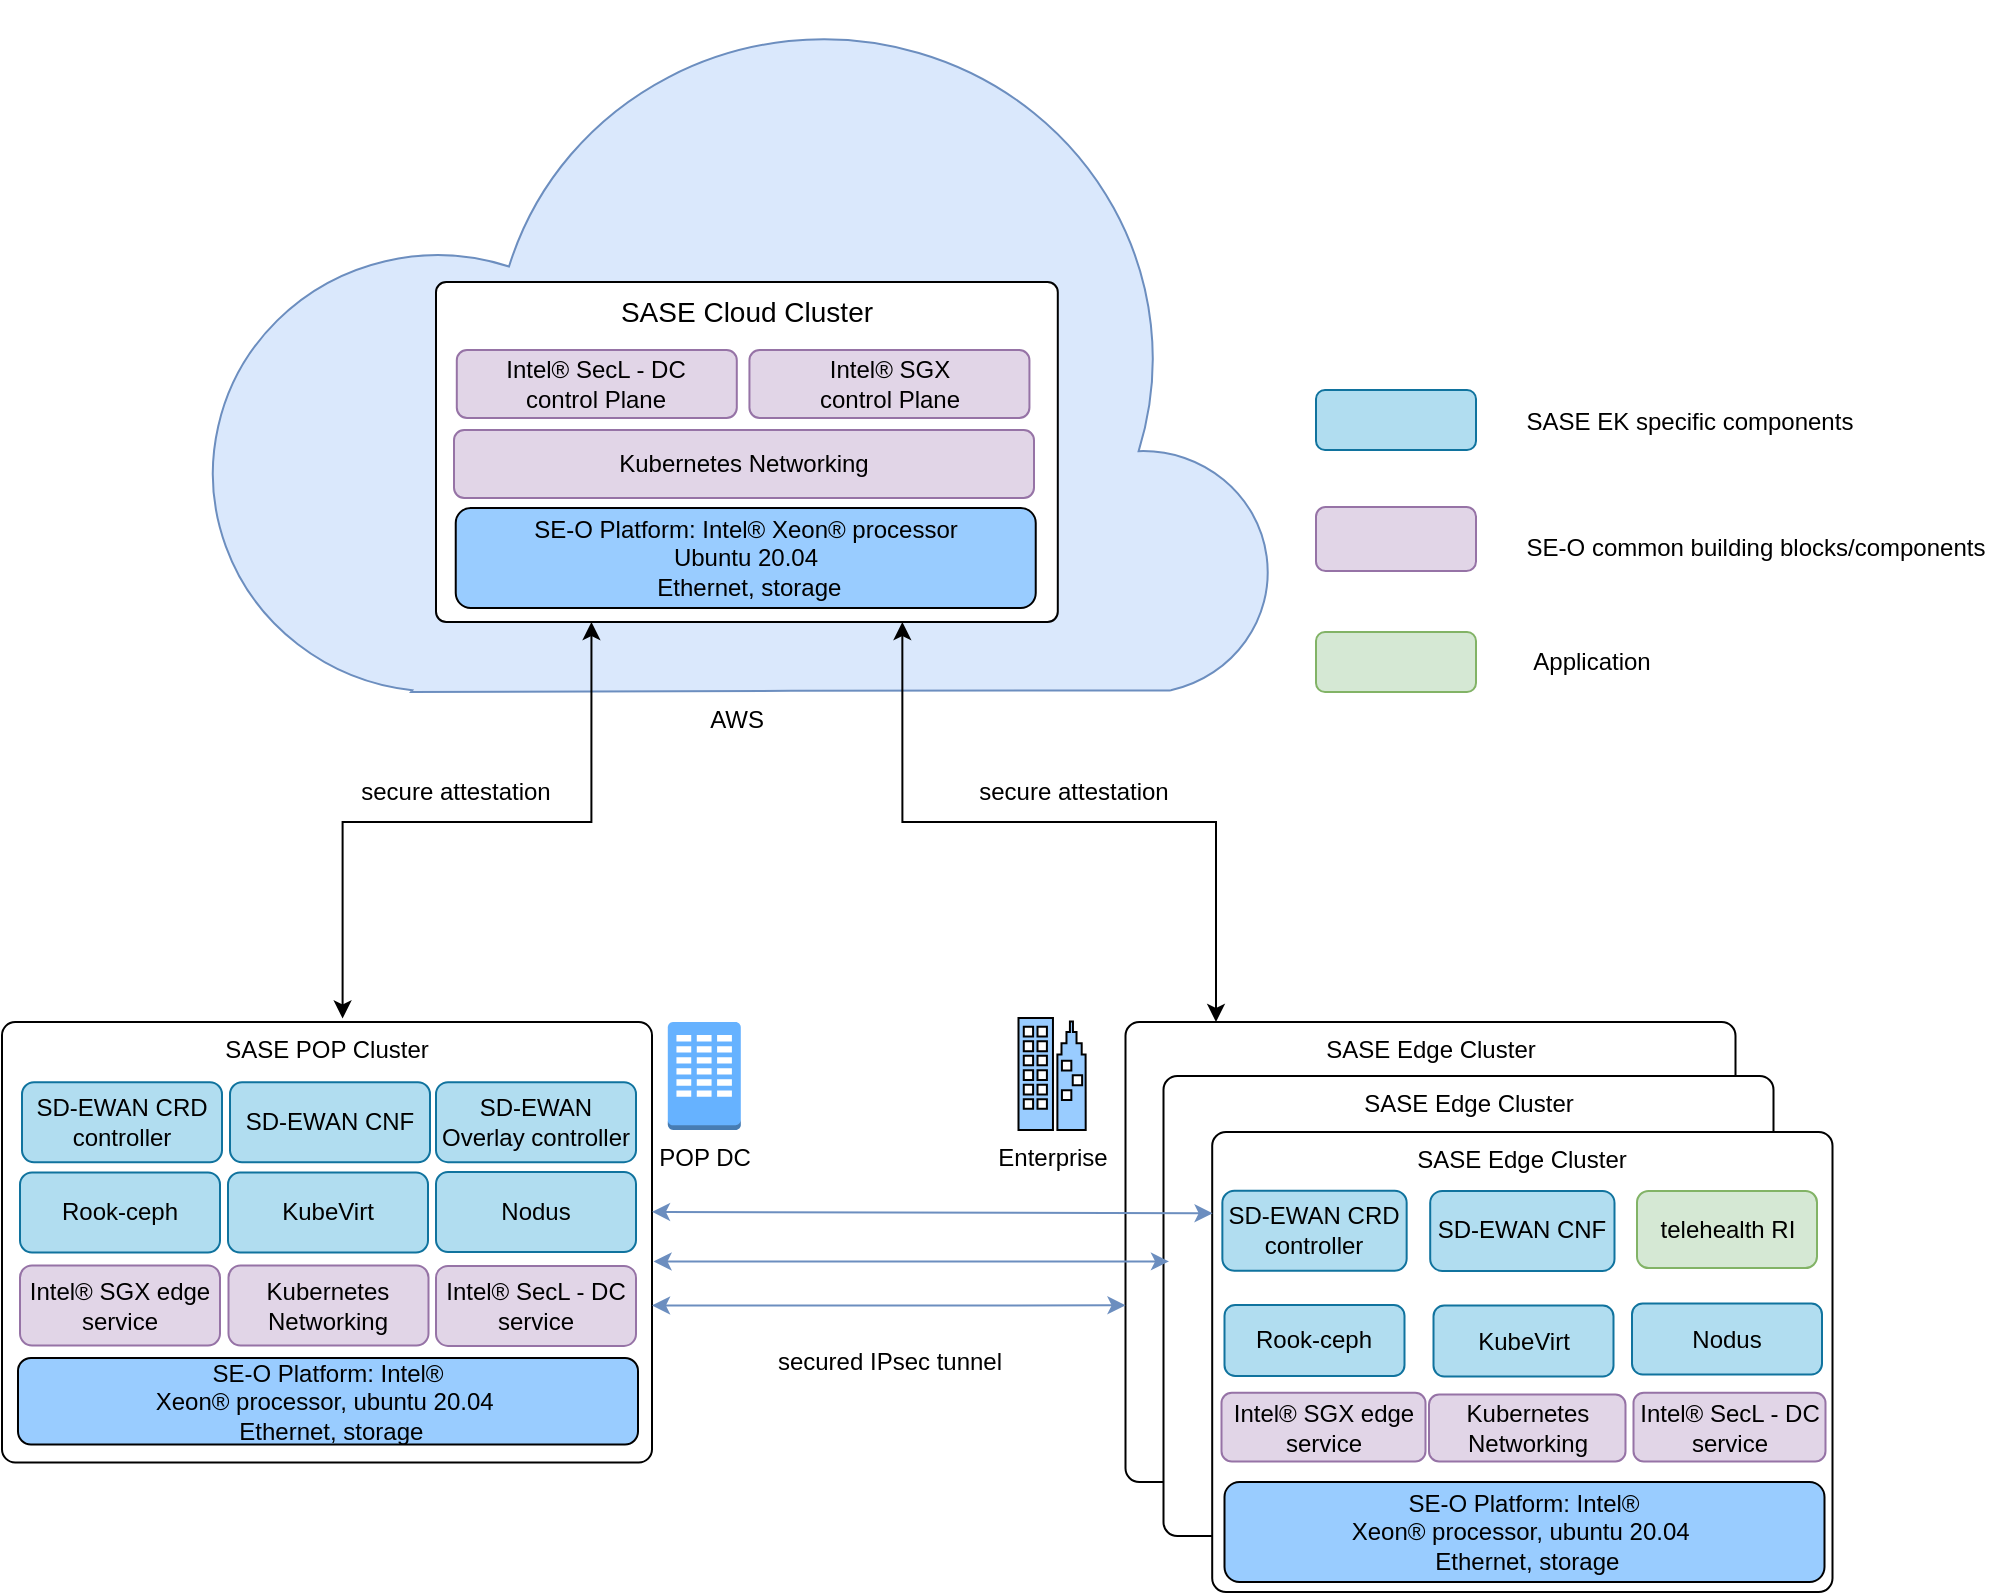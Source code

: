 <mxfile version="10.9.5" type="device"><diagram id="SOG_Og3VuhuIWVhy4-__" name="Page-1"><mxGraphModel dx="3730" dy="2471" grid="1" gridSize="10" guides="1" tooltips="1" connect="1" arrows="1" fold="1" page="1" pageScale="1" pageWidth="850" pageHeight="1100" math="0" shadow="0"><root><mxCell id="0"/><mxCell id="1" parent="0"/><mxCell id="O7EPT51mzlZF3ezYfBab-1" value="AWS" style="aspect=fixed;pointerEvents=1;shadow=0;dashed=0;html=1;labelPosition=center;verticalLabelPosition=bottom;verticalAlign=top;align=center;shape=mxgraph.azure.cloud;fillColor=#dae8fc;strokeColor=#6c8ebf;" vertex="1" parent="1"><mxGeometry x="-309.57" y="-340" width="539.07" height="345" as="geometry"/></mxCell><mxCell id="O7EPT51mzlZF3ezYfBab-2" value="SASE Edge Cluster" style="rounded=1;whiteSpace=wrap;html=1;align=center;verticalAlign=top;arcSize=3;" vertex="1" parent="1"><mxGeometry x="154.75" y="170" width="305" height="230" as="geometry"/></mxCell><mxCell id="O7EPT51mzlZF3ezYfBab-3" value="SASE POP Cluster" style="rounded=1;whiteSpace=wrap;html=1;align=center;verticalAlign=top;arcSize=3;" vertex="1" parent="1"><mxGeometry x="-407" y="170" width="325" height="220.25" as="geometry"/></mxCell><mxCell id="O7EPT51mzlZF3ezYfBab-4" value="SASE Edge Cluster" style="rounded=1;whiteSpace=wrap;html=1;align=center;verticalAlign=top;arcSize=3;" vertex="1" parent="1"><mxGeometry x="173.75" y="197" width="305" height="230" as="geometry"/></mxCell><mxCell id="O7EPT51mzlZF3ezYfBab-5" value="&lt;span style=&quot;color: rgb(0 , 0 , 0) ; font-family: &amp;#34;helvetica&amp;#34; ; font-size: 14px ; font-style: normal ; font-weight: 400 ; letter-spacing: normal ; text-align: center ; text-indent: 0px ; text-transform: none ; word-spacing: 0px ; background-color: rgb(255 , 255 , 255) ; display: inline ; float: none&quot;&gt;SASE Cloud Cluster&lt;/span&gt;" style="rounded=1;whiteSpace=wrap;html=1;align=center;verticalAlign=top;arcSize=3;" vertex="1" parent="1"><mxGeometry x="-190" y="-200" width="310.9" height="170" as="geometry"/></mxCell><mxCell id="O7EPT51mzlZF3ezYfBab-6" value="&lt;span&gt;Intel® SecL - DC service&lt;/span&gt;" style="rounded=1;whiteSpace=wrap;html=1;align=center;fillColor=#e1d5e7;strokeColor=#9673a6;" vertex="1" parent="1"><mxGeometry x="-190" y="291.94" width="100" height="40" as="geometry"/></mxCell><mxCell id="O7EPT51mzlZF3ezYfBab-7" value="" style="rounded=1;whiteSpace=wrap;html=1;align=center;fillColor=#e1d5e7;strokeColor=#9673a6;" vertex="1" parent="1"><mxGeometry x="250" y="-87.5" width="80" height="32" as="geometry"/></mxCell><mxCell id="O7EPT51mzlZF3ezYfBab-8" value="SASE Edge Cluster" style="rounded=1;whiteSpace=wrap;html=1;align=center;verticalAlign=top;arcSize=3;" vertex="1" parent="1"><mxGeometry x="198.1" y="225" width="310.15" height="230" as="geometry"/></mxCell><mxCell id="O7EPT51mzlZF3ezYfBab-9" value="SE-O Platform: Intel®&lt;br&gt;Xeon®&amp;nbsp;processor, ubuntu 20.04&amp;nbsp;&lt;br&gt;&amp;nbsp;Ethernet, storage" style="rounded=1;whiteSpace=wrap;html=1;strokeColor=#000000;fillColor=#99CCFF;fontColor=#000000;align=center;" vertex="1" parent="1"><mxGeometry x="204.25" y="400" width="300" height="50" as="geometry"/></mxCell><mxCell id="O7EPT51mzlZF3ezYfBab-10" value="secure attestation" style="text;html=1;strokeColor=none;fillColor=none;align=center;verticalAlign=middle;whiteSpace=wrap;rounded=0;" vertex="1" parent="1"><mxGeometry x="59" y="40" width="140" height="30" as="geometry"/></mxCell><mxCell id="O7EPT51mzlZF3ezYfBab-11" value="secured IPsec tunnel" style="text;html=1;strokeColor=none;fillColor=none;align=center;verticalAlign=middle;whiteSpace=wrap;rounded=0;" vertex="1" parent="1"><mxGeometry x="-46.28" y="325" width="166" height="30" as="geometry"/></mxCell><mxCell id="O7EPT51mzlZF3ezYfBab-12" value="SE-O Platform: Intel®&lt;br&gt;Xeon®&amp;nbsp;processor, ubuntu 20.04&amp;nbsp;&lt;br&gt;&amp;nbsp;Ethernet, storage" style="rounded=1;whiteSpace=wrap;html=1;strokeColor=#000000;fillColor=#99CCFF;fontColor=#000000;align=center;" vertex="1" parent="1"><mxGeometry x="-399" y="338" width="310" height="43.25" as="geometry"/></mxCell><mxCell id="O7EPT51mzlZF3ezYfBab-13" value="POP DC" style="outlineConnect=0;dashed=0;verticalLabelPosition=bottom;verticalAlign=top;align=center;html=1;shape=mxgraph.aws3.corporate_data_center;fillColor=#66B2FF;gradientColor=none;" vertex="1" parent="1"><mxGeometry x="-74.1" y="170" width="36.5" height="54" as="geometry"/></mxCell><mxCell id="O7EPT51mzlZF3ezYfBab-14" value="Enterprise" style="aspect=fixed;pointerEvents=1;shadow=0;dashed=0;html=1;labelPosition=center;verticalLabelPosition=bottom;verticalAlign=top;align=center;shape=mxgraph.azure.enterprise;fontColor=#000000;fillColor=#99CCFF;" vertex="1" parent="1"><mxGeometry x="101.25" y="168" width="33.6" height="56" as="geometry"/></mxCell><mxCell id="O7EPT51mzlZF3ezYfBab-15" value="telehealth RI" style="rounded=1;whiteSpace=wrap;html=1;align=center;fillColor=#d5e8d4;strokeColor=#82b366;" vertex="1" parent="1"><mxGeometry x="410.5" y="254.44" width="90" height="38.62" as="geometry"/></mxCell><mxCell id="O7EPT51mzlZF3ezYfBab-16" value="" style="endArrow=classic;startArrow=classic;html=1;rounded=0;fontSize=14;strokeColor=#6c8ebf;entryX=0;entryY=0.616;entryDx=0;entryDy=0;entryPerimeter=0;fillColor=#dae8fc;" edge="1" parent="1" target="O7EPT51mzlZF3ezYfBab-2"><mxGeometry width="50" height="50" relative="1" as="geometry"><mxPoint x="-82" y="311.75" as="sourcePoint"/><mxPoint x="170" y="312" as="targetPoint"/></mxGeometry></mxCell><mxCell id="O7EPT51mzlZF3ezYfBab-17" value="" style="endArrow=classic;startArrow=classic;html=1;rounded=0;fontSize=14;exitX=0.524;exitY=-0.008;exitDx=0;exitDy=0;exitPerimeter=0;entryX=0.25;entryY=1;entryDx=0;entryDy=0;edgeStyle=orthogonalEdgeStyle;" edge="1" parent="1" source="O7EPT51mzlZF3ezYfBab-3" target="O7EPT51mzlZF3ezYfBab-5"><mxGeometry width="50" height="50" relative="1" as="geometry"><mxPoint x="-240" y="160" as="sourcePoint"/><mxPoint x="-148.529" y="-33" as="targetPoint"/></mxGeometry></mxCell><mxCell id="O7EPT51mzlZF3ezYfBab-18" value="" style="endArrow=classic;startArrow=classic;html=1;rounded=0;fontSize=14;entryX=0.75;entryY=1;entryDx=0;entryDy=0;edgeStyle=orthogonalEdgeStyle;" edge="1" parent="1" target="O7EPT51mzlZF3ezYfBab-5"><mxGeometry width="50" height="50" relative="1" as="geometry"><mxPoint x="200" y="170" as="sourcePoint"/><mxPoint x="110" y="-20" as="targetPoint"/><Array as="points"><mxPoint x="200" y="70"/><mxPoint x="43" y="70"/></Array></mxGeometry></mxCell><mxCell id="O7EPT51mzlZF3ezYfBab-19" value="secure attestation" style="text;html=1;strokeColor=none;fillColor=none;align=center;verticalAlign=middle;whiteSpace=wrap;rounded=0;" vertex="1" parent="1"><mxGeometry x="-250" y="40" width="140" height="30" as="geometry"/></mxCell><mxCell id="O7EPT51mzlZF3ezYfBab-20" value="SD-EWAN CRD controller" style="rounded=1;whiteSpace=wrap;html=1;align=center;fillColor=#b1ddf0;strokeColor=#10739e;" vertex="1" parent="1"><mxGeometry x="-397" y="200.13" width="100" height="40" as="geometry"/></mxCell><mxCell id="O7EPT51mzlZF3ezYfBab-21" value="KubeVirt" style="rounded=1;whiteSpace=wrap;html=1;align=center;fillColor=#b1ddf0;strokeColor=#10739e;" vertex="1" parent="1"><mxGeometry x="-294" y="245.25" width="100" height="40" as="geometry"/></mxCell><mxCell id="O7EPT51mzlZF3ezYfBab-22" value="KubeVirt" style="rounded=1;whiteSpace=wrap;html=1;align=center;fillColor=#b1ddf0;strokeColor=#10739e;" vertex="1" parent="1"><mxGeometry x="308.75" y="311.75" width="90" height="35.5" as="geometry"/></mxCell><mxCell id="O7EPT51mzlZF3ezYfBab-23" value="SD-EWAN CRD controller" style="rounded=1;whiteSpace=wrap;html=1;align=center;fillColor=#b1ddf0;strokeColor=#10739e;" vertex="1" parent="1"><mxGeometry x="203.18" y="254.38" width="92.15" height="40" as="geometry"/></mxCell><mxCell id="O7EPT51mzlZF3ezYfBab-24" value="" style="rounded=1;whiteSpace=wrap;html=1;align=center;fillColor=#d5e8d4;strokeColor=#82b366;" vertex="1" parent="1"><mxGeometry x="250" y="-25" width="80" height="30" as="geometry"/></mxCell><mxCell id="O7EPT51mzlZF3ezYfBab-25" value="&amp;nbsp; &amp;nbsp;Application" style="text;html=1;strokeColor=none;fillColor=none;align=center;verticalAlign=middle;whiteSpace=wrap;rounded=0;" vertex="1" parent="1"><mxGeometry x="312.5" y="-25" width="140" height="30" as="geometry"/></mxCell><mxCell id="O7EPT51mzlZF3ezYfBab-26" value="" style="rounded=1;whiteSpace=wrap;html=1;align=center;fillColor=#b1ddf0;strokeColor=#10739e;" vertex="1" parent="1"><mxGeometry x="250" y="-146" width="80" height="30" as="geometry"/></mxCell><mxCell id="O7EPT51mzlZF3ezYfBab-27" value="SASE EK specific components" style="text;html=1;strokeColor=none;fillColor=none;align=center;verticalAlign=middle;whiteSpace=wrap;rounded=0;" vertex="1" parent="1"><mxGeometry x="345" y="-145" width="183.5" height="30" as="geometry"/></mxCell><mxCell id="O7EPT51mzlZF3ezYfBab-28" value="Kubernetes Networking" style="rounded=1;whiteSpace=wrap;html=1;align=center;fillColor=#e1d5e7;strokeColor=#9673a6;" vertex="1" parent="1"><mxGeometry x="-293.75" y="291.75" width="100" height="40" as="geometry"/></mxCell><mxCell id="O7EPT51mzlZF3ezYfBab-29" value="SE-O common building blocks/components" style="text;html=1;strokeColor=none;fillColor=none;align=center;verticalAlign=middle;whiteSpace=wrap;rounded=0;" vertex="1" parent="1"><mxGeometry x="343" y="-82.5" width="253.5" height="30" as="geometry"/></mxCell><mxCell id="O7EPT51mzlZF3ezYfBab-30" value="SE-O Platform: Intel® Xeon®&amp;nbsp;processor&lt;br&gt;Ubuntu 20.04&lt;br&gt;&amp;nbsp;Ethernet, storage" style="rounded=1;whiteSpace=wrap;html=1;strokeColor=#000000;fillColor=#99CCFF;fontColor=#000000;align=center;" vertex="1" parent="1"><mxGeometry x="-180.13" y="-87" width="290" height="50" as="geometry"/></mxCell><mxCell id="O7EPT51mzlZF3ezYfBab-31" value="SD-EWAN Overlay controller" style="rounded=1;whiteSpace=wrap;html=1;align=center;fillColor=#b1ddf0;strokeColor=#10739e;" vertex="1" parent="1"><mxGeometry x="-190" y="200.07" width="100" height="40" as="geometry"/></mxCell><mxCell id="O7EPT51mzlZF3ezYfBab-32" value="Rook-ceph" style="rounded=1;whiteSpace=wrap;html=1;align=center;fillColor=#b1ddf0;strokeColor=#10739e;" vertex="1" parent="1"><mxGeometry x="204.25" y="311.5" width="90" height="35.5" as="geometry"/></mxCell><mxCell id="O7EPT51mzlZF3ezYfBab-33" value="Rook-ceph" style="rounded=1;whiteSpace=wrap;html=1;align=center;fillColor=#b1ddf0;strokeColor=#10739e;" vertex="1" parent="1"><mxGeometry x="-398" y="245.25" width="100" height="40" as="geometry"/></mxCell><mxCell id="O7EPT51mzlZF3ezYfBab-34" value="Nodus" style="rounded=1;whiteSpace=wrap;html=1;align=center;fillColor=#b1ddf0;strokeColor=#10739e;" vertex="1" parent="1"><mxGeometry x="-190" y="245" width="100" height="40" as="geometry"/></mxCell><mxCell id="O7EPT51mzlZF3ezYfBab-35" value="&lt;span&gt;Intel® SecL - DC&lt;br&gt;control Plane&lt;/span&gt;" style="rounded=1;whiteSpace=wrap;html=1;align=center;fillColor=#e1d5e7;strokeColor=#9673a6;" vertex="1" parent="1"><mxGeometry x="-179.6" y="-166" width="140" height="34" as="geometry"/></mxCell><mxCell id="O7EPT51mzlZF3ezYfBab-36" value="Intel® SGX&lt;br&gt;control Plane" style="rounded=1;whiteSpace=wrap;html=1;align=center;fillColor=#e1d5e7;strokeColor=#9673a6;" vertex="1" parent="1"><mxGeometry x="-33.28" y="-166" width="140" height="34" as="geometry"/></mxCell><mxCell id="O7EPT51mzlZF3ezYfBab-37" value="Kubernetes Networking" style="rounded=1;whiteSpace=wrap;html=1;align=center;fillColor=#e1d5e7;strokeColor=#9673a6;" vertex="1" parent="1"><mxGeometry x="-181" y="-126" width="290" height="34" as="geometry"/></mxCell><mxCell id="O7EPT51mzlZF3ezYfBab-38" value="Intel® SGX edge service" style="rounded=1;whiteSpace=wrap;html=1;align=center;fillColor=#e1d5e7;strokeColor=#9673a6;" vertex="1" parent="1"><mxGeometry x="-398" y="291.75" width="100" height="40" as="geometry"/></mxCell><mxCell id="O7EPT51mzlZF3ezYfBab-39" value="SD-EWAN CNF" style="rounded=1;whiteSpace=wrap;html=1;align=center;fillColor=#b1ddf0;strokeColor=#10739e;" vertex="1" parent="1"><mxGeometry x="-293" y="200.13" width="100" height="40" as="geometry"/></mxCell><mxCell id="O7EPT51mzlZF3ezYfBab-40" value="&lt;span&gt;Intel® SecL - DC service&lt;/span&gt;" style="rounded=1;whiteSpace=wrap;html=1;align=center;fillColor=#e1d5e7;strokeColor=#9673a6;" vertex="1" parent="1"><mxGeometry x="408.75" y="355.38" width="96" height="34.37" as="geometry"/></mxCell><mxCell id="O7EPT51mzlZF3ezYfBab-41" value="Intel® SGX edge service" style="rounded=1;whiteSpace=wrap;html=1;align=center;fillColor=#e1d5e7;strokeColor=#9673a6;" vertex="1" parent="1"><mxGeometry x="202.75" y="355.38" width="102" height="34.37" as="geometry"/></mxCell><mxCell id="O7EPT51mzlZF3ezYfBab-42" value="Kubernetes Networking" style="rounded=1;whiteSpace=wrap;html=1;align=center;fillColor=#e1d5e7;strokeColor=#9673a6;" vertex="1" parent="1"><mxGeometry x="306.5" y="356.29" width="98.25" height="33.46" as="geometry"/></mxCell><mxCell id="O7EPT51mzlZF3ezYfBab-43" value="Nodus" style="rounded=1;whiteSpace=wrap;html=1;align=center;fillColor=#b1ddf0;strokeColor=#10739e;" vertex="1" parent="1"><mxGeometry x="408" y="310.75" width="95" height="35.5" as="geometry"/></mxCell><mxCell id="O7EPT51mzlZF3ezYfBab-44" value="SD-EWAN CNF" style="rounded=1;whiteSpace=wrap;html=1;align=center;fillColor=#b1ddf0;strokeColor=#10739e;" vertex="1" parent="1"><mxGeometry x="307.1" y="254.44" width="92.15" height="40" as="geometry"/></mxCell><mxCell id="O7EPT51mzlZF3ezYfBab-45" value="" style="endArrow=classic;startArrow=classic;html=1;rounded=0;fontSize=14;strokeColor=#6c8ebf;fillColor=#dae8fc;entryX=0.009;entryY=0.403;entryDx=0;entryDy=0;entryPerimeter=0;" edge="1" parent="1" target="O7EPT51mzlZF3ezYfBab-4"><mxGeometry width="50" height="50" relative="1" as="geometry"><mxPoint x="-81.23" y="289.75" as="sourcePoint"/><mxPoint x="170" y="290" as="targetPoint"/></mxGeometry></mxCell><mxCell id="O7EPT51mzlZF3ezYfBab-46" value="" style="endArrow=classic;startArrow=classic;html=1;rounded=0;fontSize=14;strokeColor=#6c8ebf;exitX=1;exitY=0.431;exitDx=0;exitDy=0;exitPerimeter=0;entryX=-0.053;entryY=0.282;entryDx=0;entryDy=0;entryPerimeter=0;fillColor=#dae8fc;" edge="1" parent="1" source="O7EPT51mzlZF3ezYfBab-3" target="O7EPT51mzlZF3ezYfBab-23"><mxGeometry width="50" height="50" relative="1" as="geometry"><mxPoint x="-70" y="269.438" as="sourcePoint"/><mxPoint x="216" y="268" as="targetPoint"/></mxGeometry></mxCell></root></mxGraphModel></diagram></mxfile>